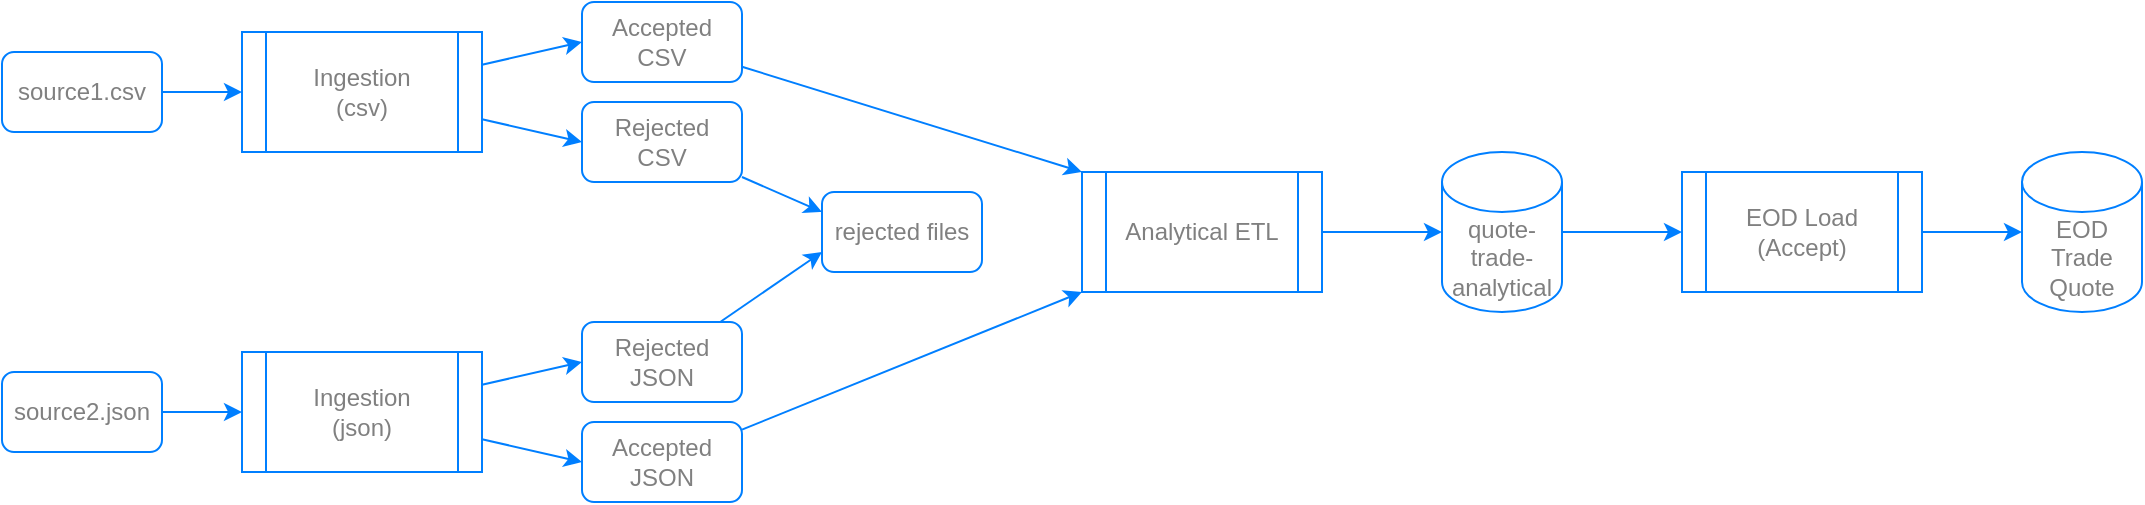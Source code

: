 <mxfile>
    <diagram id="HuZxwonWBTdEJd0rp4fN" name="overview">
        <mxGraphModel dx="1268" dy="908" grid="1" gridSize="10" guides="1" tooltips="1" connect="1" arrows="1" fold="1" page="1" pageScale="1" pageWidth="850" pageHeight="1100" math="0" shadow="0">
            <root>
                <mxCell id="0"/>
                <mxCell id="1" parent="0"/>
                <mxCell id="26" style="edgeStyle=none;html=1;entryX=0;entryY=0.5;entryDx=0;entryDy=0;entryPerimeter=0;strokeColor=#007FFF;fontColor=#808080;" parent="1" source="2" target="15" edge="1">
                    <mxGeometry relative="1" as="geometry"/>
                </mxCell>
                <mxCell id="2" value="Analytical ETL" style="shape=process;whiteSpace=wrap;html=1;backgroundOutline=1;strokeColor=#007FFF;fontColor=#808080;" parent="1" vertex="1">
                    <mxGeometry x="590" y="100" width="120" height="60" as="geometry"/>
                </mxCell>
                <mxCell id="28" style="edgeStyle=none;html=1;entryX=0;entryY=0.5;entryDx=0;entryDy=0;entryPerimeter=0;strokeColor=#007FFF;fontColor=#808080;" parent="1" source="3" target="14" edge="1">
                    <mxGeometry relative="1" as="geometry"/>
                </mxCell>
                <mxCell id="3" value="EOD Load &lt;br&gt;(Accept)" style="shape=process;whiteSpace=wrap;html=1;backgroundOutline=1;strokeColor=#007FFF;fontColor=#808080;" parent="1" vertex="1">
                    <mxGeometry x="890" y="100" width="120" height="60" as="geometry"/>
                </mxCell>
                <mxCell id="19" style="edgeStyle=none;html=1;entryX=0;entryY=0.5;entryDx=0;entryDy=0;strokeColor=#007FFF;fontColor=#808080;" parent="1" source="4" target="9" edge="1">
                    <mxGeometry relative="1" as="geometry"/>
                </mxCell>
                <mxCell id="20" style="edgeStyle=none;html=1;entryX=0;entryY=0.5;entryDx=0;entryDy=0;strokeColor=#007FFF;fontColor=#808080;" parent="1" source="4" target="10" edge="1">
                    <mxGeometry relative="1" as="geometry"/>
                </mxCell>
                <mxCell id="4" value="Ingestion &lt;br&gt;(csv)" style="shape=process;whiteSpace=wrap;html=1;backgroundOutline=1;strokeColor=#007FFF;fontColor=#808080;" parent="1" vertex="1">
                    <mxGeometry x="170" y="30" width="120" height="60" as="geometry"/>
                </mxCell>
                <mxCell id="22" style="edgeStyle=none;html=1;entryX=0;entryY=0.5;entryDx=0;entryDy=0;strokeColor=#007FFF;fontColor=#808080;" parent="1" source="5" target="13" edge="1">
                    <mxGeometry relative="1" as="geometry"/>
                </mxCell>
                <mxCell id="23" style="edgeStyle=none;html=1;entryX=0;entryY=0.5;entryDx=0;entryDy=0;strokeColor=#007FFF;fontColor=#808080;" parent="1" source="5" target="12" edge="1">
                    <mxGeometry relative="1" as="geometry"/>
                </mxCell>
                <mxCell id="5" value="Ingestion &lt;br&gt;(json)" style="shape=process;whiteSpace=wrap;html=1;backgroundOutline=1;strokeColor=#007FFF;fontColor=#808080;" parent="1" vertex="1">
                    <mxGeometry x="170" y="190" width="120" height="60" as="geometry"/>
                </mxCell>
                <mxCell id="6" value="rejected files" style="rounded=1;whiteSpace=wrap;html=1;strokeColor=#007FFF;fontColor=#808080;" parent="1" vertex="1">
                    <mxGeometry x="460" y="110" width="80" height="40" as="geometry"/>
                </mxCell>
                <mxCell id="18" style="edgeStyle=none;html=1;entryX=0;entryY=0.5;entryDx=0;entryDy=0;strokeColor=#007FFF;fontColor=#808080;" parent="1" source="7" target="4" edge="1">
                    <mxGeometry relative="1" as="geometry"/>
                </mxCell>
                <mxCell id="7" value="source1.csv" style="rounded=1;whiteSpace=wrap;html=1;strokeColor=#007FFF;fontColor=#808080;" parent="1" vertex="1">
                    <mxGeometry x="50" y="40" width="80" height="40" as="geometry"/>
                </mxCell>
                <mxCell id="21" style="edgeStyle=none;html=1;strokeColor=#007FFF;fontColor=#808080;" parent="1" source="8" target="5" edge="1">
                    <mxGeometry relative="1" as="geometry"/>
                </mxCell>
                <mxCell id="8" value="source2.json" style="rounded=1;whiteSpace=wrap;html=1;strokeColor=#007FFF;fontColor=#808080;" parent="1" vertex="1">
                    <mxGeometry x="50" y="200" width="80" height="40" as="geometry"/>
                </mxCell>
                <mxCell id="24" style="edgeStyle=none;html=1;entryX=0;entryY=0;entryDx=0;entryDy=0;strokeColor=#007FFF;fontColor=#808080;" parent="1" source="9" target="2" edge="1">
                    <mxGeometry relative="1" as="geometry"/>
                </mxCell>
                <mxCell id="9" value="Accepted&lt;br&gt;CSV" style="rounded=1;whiteSpace=wrap;html=1;strokeColor=#007FFF;fontColor=#808080;" parent="1" vertex="1">
                    <mxGeometry x="340" y="15" width="80" height="40" as="geometry"/>
                </mxCell>
                <mxCell id="16" style="edgeStyle=none;html=1;entryX=0;entryY=0.25;entryDx=0;entryDy=0;strokeColor=#007FFF;fontColor=#808080;" parent="1" source="10" target="6" edge="1">
                    <mxGeometry relative="1" as="geometry"/>
                </mxCell>
                <mxCell id="10" value="Rejected&lt;br&gt;CSV" style="rounded=1;whiteSpace=wrap;html=1;strokeColor=#007FFF;fontColor=#808080;" parent="1" vertex="1">
                    <mxGeometry x="340" y="65" width="80" height="40" as="geometry"/>
                </mxCell>
                <mxCell id="25" style="edgeStyle=none;html=1;entryX=0;entryY=1;entryDx=0;entryDy=0;strokeColor=#007FFF;fontColor=#808080;" parent="1" source="12" target="2" edge="1">
                    <mxGeometry relative="1" as="geometry"/>
                </mxCell>
                <mxCell id="12" value="Accepted&lt;br&gt;JSON" style="rounded=1;whiteSpace=wrap;html=1;strokeColor=#007FFF;fontColor=#808080;" parent="1" vertex="1">
                    <mxGeometry x="340" y="225" width="80" height="40" as="geometry"/>
                </mxCell>
                <mxCell id="17" style="edgeStyle=none;html=1;entryX=0;entryY=0.75;entryDx=0;entryDy=0;strokeColor=#007FFF;fontColor=#808080;" parent="1" source="13" target="6" edge="1">
                    <mxGeometry relative="1" as="geometry"/>
                </mxCell>
                <mxCell id="13" value="Rejected&lt;br&gt;JSON" style="rounded=1;whiteSpace=wrap;html=1;strokeColor=#007FFF;fontColor=#808080;" parent="1" vertex="1">
                    <mxGeometry x="340" y="175" width="80" height="40" as="geometry"/>
                </mxCell>
                <mxCell id="14" value="EOD Trade Quote" style="shape=cylinder3;whiteSpace=wrap;html=1;boundedLbl=1;backgroundOutline=1;size=15;strokeColor=#007FFF;fontColor=#808080;" parent="1" vertex="1">
                    <mxGeometry x="1060" y="90" width="60" height="80" as="geometry"/>
                </mxCell>
                <mxCell id="27" style="edgeStyle=none;html=1;strokeColor=#007FFF;fontColor=#808080;" parent="1" source="15" target="3" edge="1">
                    <mxGeometry relative="1" as="geometry"/>
                </mxCell>
                <mxCell id="15" value="quote-trade-analytical" style="shape=cylinder3;whiteSpace=wrap;html=1;boundedLbl=1;backgroundOutline=1;size=15;strokeColor=#007FFF;fontColor=#808080;" parent="1" vertex="1">
                    <mxGeometry x="770" y="90" width="60" height="80" as="geometry"/>
                </mxCell>
            </root>
        </mxGraphModel>
    </diagram>
</mxfile>